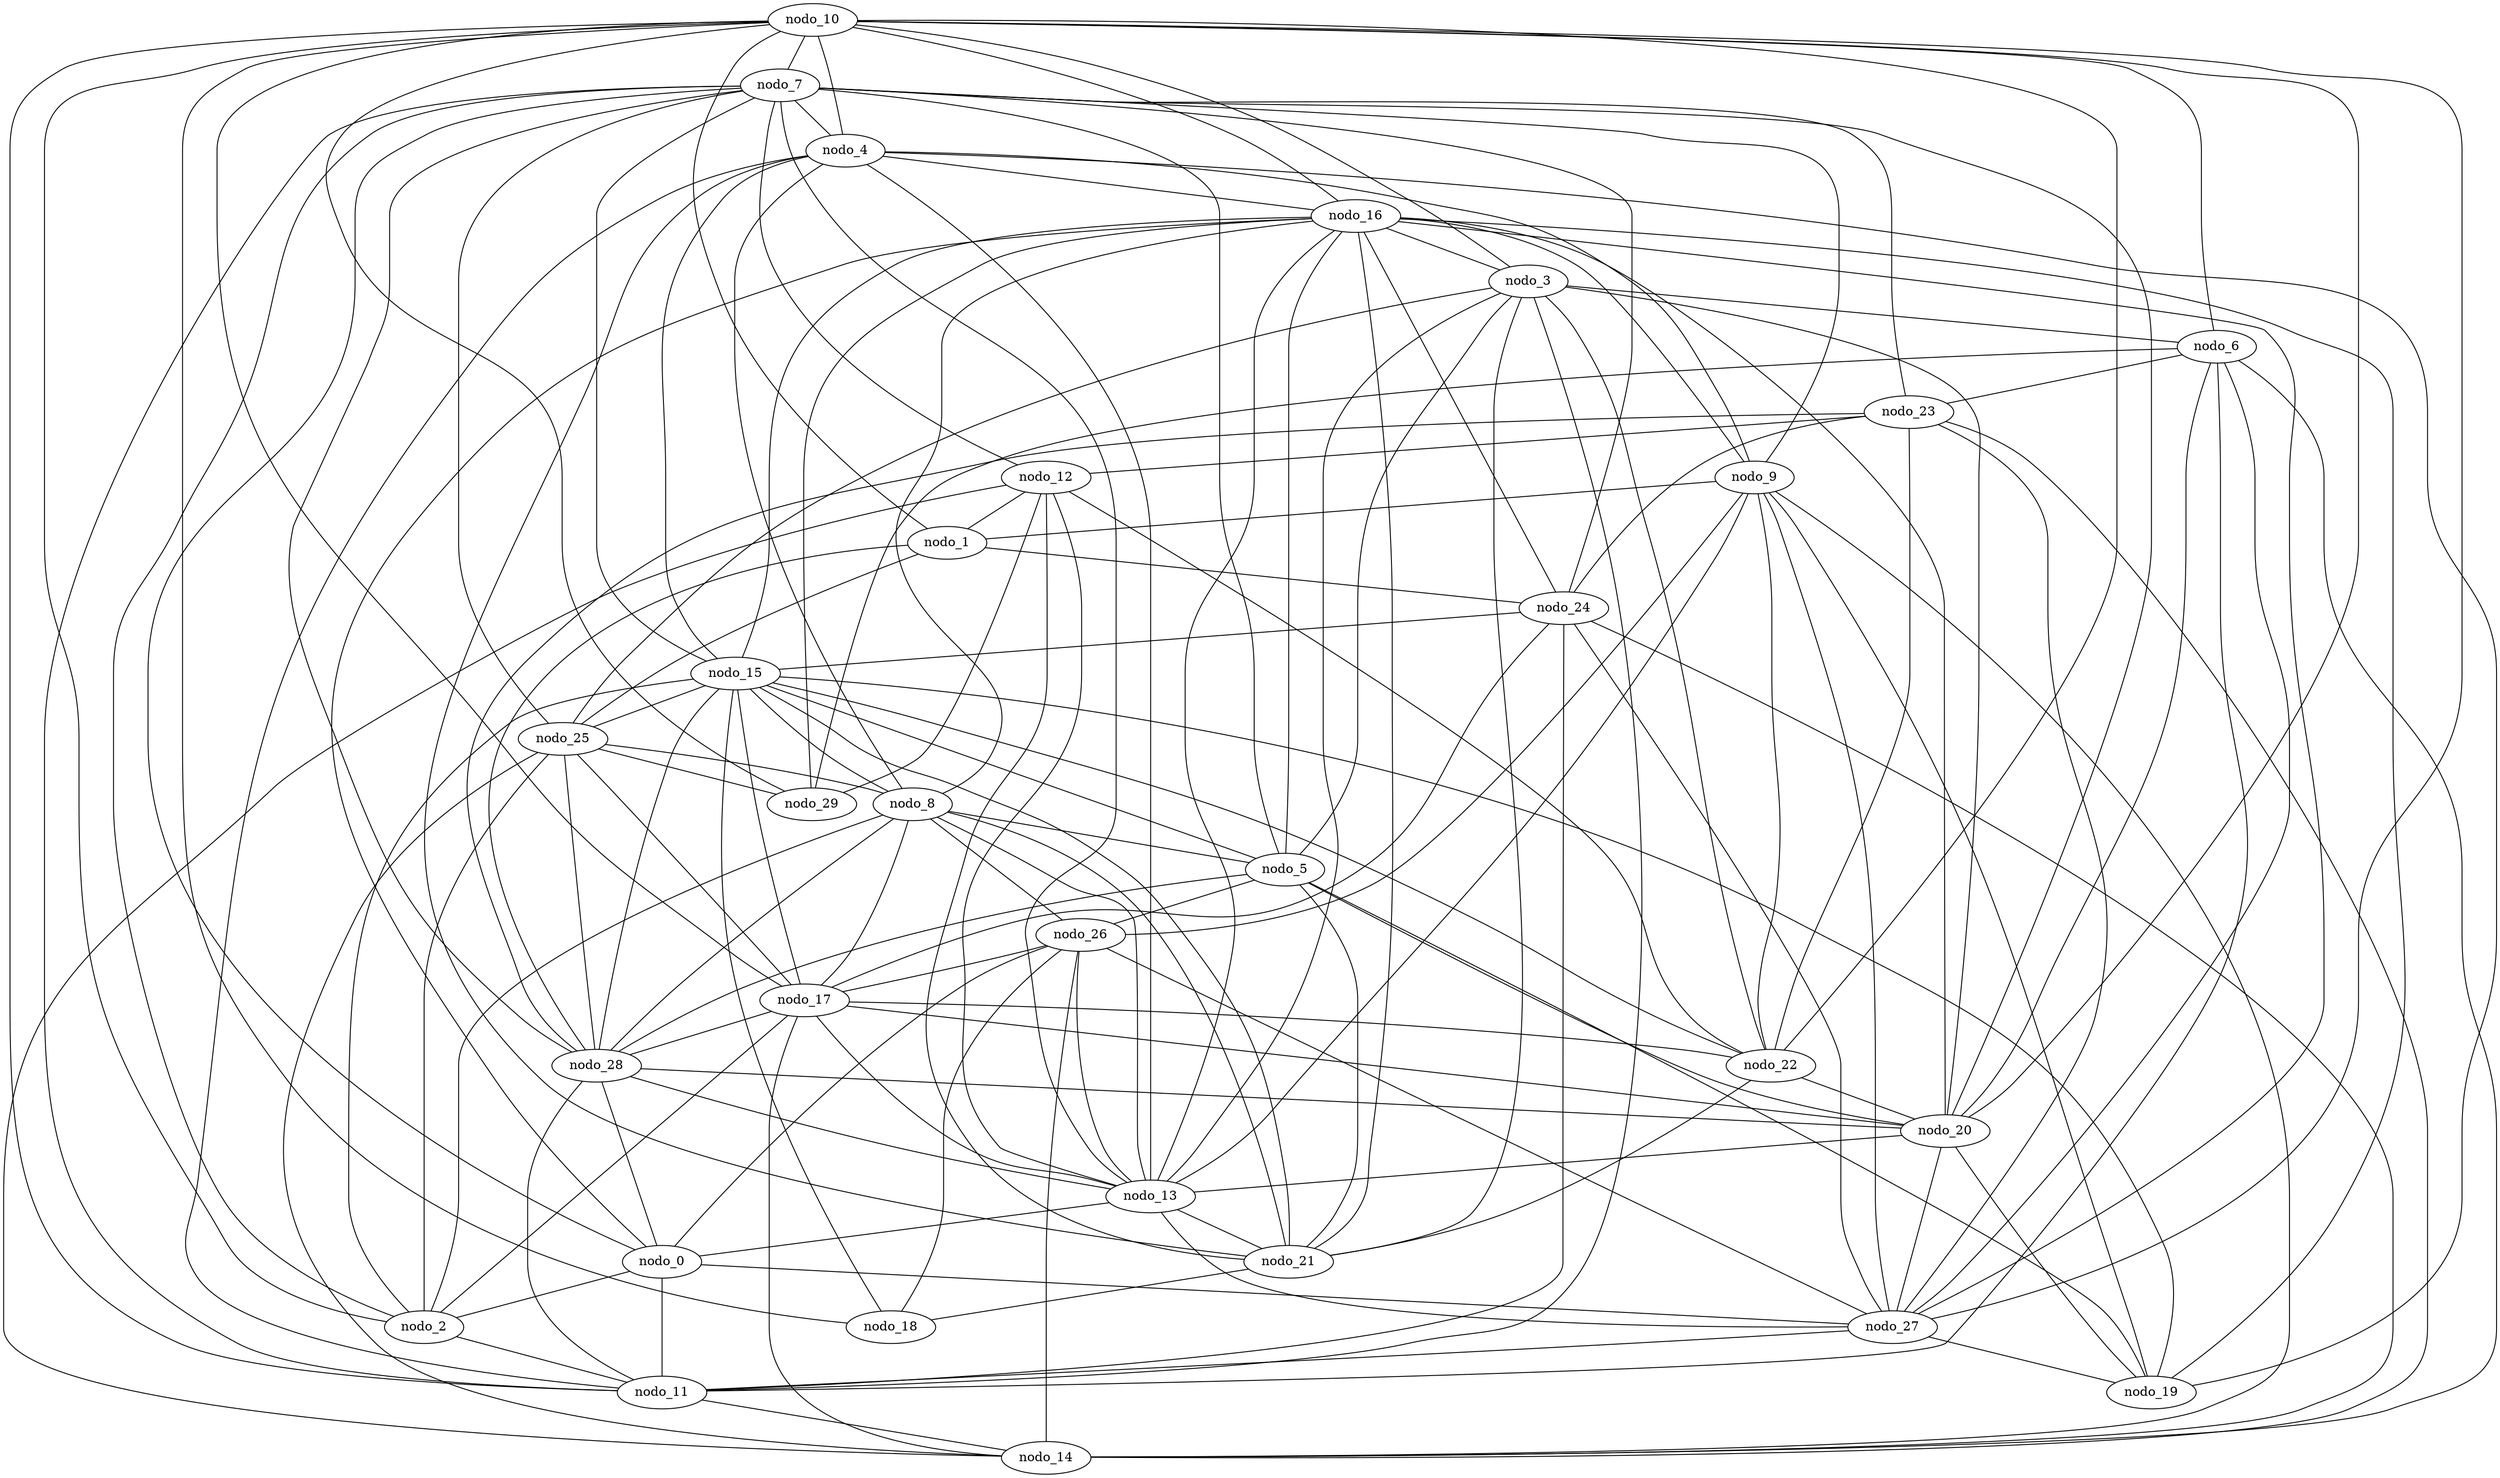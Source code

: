 graph gen_erdos_ren_30 {
  nodo_10 -- nodo_7;
  nodo_10 -- nodo_6;
  nodo_10 -- nodo_4;
  nodo_10 -- nodo_3;
  nodo_1 -- nodo_25;
  nodo_23 -- nodo_12;
  nodo_1 -- nodo_24;
  nodo_28 -- nodo_25;
  nodo_14 -- nodo_17;
  nodo_4 -- nodo_16;
  nodo_11 -- nodo_24;
  nodo_28 -- nodo_20;
  nodo_14 -- nodo_6;
  nodo_9 -- nodo_27;
  nodo_20 -- nodo_17;
  nodo_20 -- nodo_16;
  nodo_17 -- nodo_15;
  nodo_9 -- nodo_26;
  nodo_4 -- nodo_11;
  nodo_20 -- nodo_13;
  nodo_4 -- nodo_13;
  nodo_14 -- nodo_23;
  nodo_17 -- nodo_13;
  nodo_25 -- nodo_29;
  nodo_9 -- nodo_22;
  nodo_25 -- nodo_2;
  nodo_21 -- nodo_4;
  nodo_26 -- nodo_13;
  nodo_3 -- nodo_5;
  nodo_7 -- nodo_2;
  nodo_3 -- nodo_6;
  nodo_25 -- nodo_8;
  nodo_14 -- nodo_26;
  nodo_7 -- nodo_4;
  nodo_25 -- nodo_7;
  nodo_7 -- nodo_5;
  nodo_21 -- nodo_8;
  nodo_7 -- nodo_13;
  nodo_20 -- nodo_27;
  nodo_7 -- nodo_9;
  nodo_7 -- nodo_11;
  nodo_7 -- nodo_12;
  nodo_17 -- nodo_28;
  nodo_17 -- nodo_22;
  nodo_7 -- nodo_15;
  nodo_17 -- nodo_24;
  nodo_13 -- nodo_3;
  nodo_13 -- nodo_0;
  nodo_25 -- nodo_14;
  nodo_22 -- nodo_20;
  nodo_22 -- nodo_21;
  nodo_17 -- nodo_8;
  nodo_13 -- nodo_28;
  nodo_13 -- nodo_8;
  nodo_17 -- nodo_2;
  nodo_19 -- nodo_16;
  nodo_16 -- nodo_27;
  nodo_7 -- nodo_23;
  nodo_2 -- nodo_10;
  nodo_2 -- nodo_11;
  nodo_19 -- nodo_15;
  nodo_20 -- nodo_7;
  nodo_28 -- nodo_11;
  nodo_20 -- nodo_6;
  nodo_20 -- nodo_5;
  nodo_11 -- nodo_14;
  nodo_28 -- nodo_8;
  nodo_28 -- nodo_7;
  nodo_28 -- nodo_5;
  nodo_24 -- nodo_7;
  nodo_16 -- nodo_29;
  nodo_28 -- nodo_1;
  nodo_14 -- nodo_12;
  nodo_22 -- nodo_23;
  nodo_25 -- nodo_17;
  nodo_19 -- nodo_20;
  nodo_27 -- nodo_11;
  nodo_16 -- nodo_0;
  nodo_12 -- nodo_1;
  nodo_27 -- nodo_13;
  nodo_16 -- nodo_9;
  nodo_10 -- nodo_11;
  nodo_10 -- nodo_16;
  nodo_16 -- nodo_5;
  nodo_15 -- nodo_28;
  nodo_16 -- nodo_3;
  nodo_10 -- nodo_17;
  nodo_5 -- nodo_21;
  nodo_8 -- nodo_15;
  nodo_8 -- nodo_16;
  nodo_10 -- nodo_20;
  nodo_5 -- nodo_26;
  nodo_24 -- nodo_15;
  nodo_0 -- nodo_11;
  nodo_24 -- nodo_14;
  nodo_24 -- nodo_16;
  nodo_27 -- nodo_23;
  nodo_0 -- nodo_28;
  nodo_0 -- nodo_27;
  nodo_0 -- nodo_26;
  nodo_27 -- nodo_24;
  nodo_13 -- nodo_16;
  nodo_10 -- nodo_22;
  nodo_9 -- nodo_1;
  nodo_10 -- nodo_27;
  nodo_10 -- nodo_29;
  nodo_9 -- nodo_4;
  nodo_8 -- nodo_26;
  nodo_16 -- nodo_15;
  nodo_3 -- nodo_11;
  nodo_13 -- nodo_21;
  nodo_27 -- nodo_19;
  nodo_15 -- nodo_2;
  nodo_19 -- nodo_5;
  nodo_19 -- nodo_4;
  nodo_12 -- nodo_13;
  nodo_15 -- nodo_5;
  nodo_15 -- nodo_4;
  nodo_6 -- nodo_11;
  nodo_3 -- nodo_20;
  nodo_3 -- nodo_21;
  nodo_12 -- nodo_22;
  nodo_12 -- nodo_21;
  nodo_3 -- nodo_25;
  nodo_26 -- nodo_18;
  nodo_23 -- nodo_24;
  nodo_26 -- nodo_17;
  nodo_23 -- nodo_28;
  nodo_0 -- nodo_2;
  nodo_22 -- nodo_3;
  nodo_0 -- nodo_7;
  nodo_6 -- nodo_29;
  nodo_8 -- nodo_2;
  nodo_4 -- nodo_8;
  nodo_15 -- nodo_18;
  nodo_8 -- nodo_5;
  nodo_12 -- nodo_29;
  nodo_9 -- nodo_14;
  nodo_15 -- nodo_25;
  nodo_6 -- nodo_23;
  nodo_9 -- nodo_13;
  nodo_9 -- nodo_19;
  nodo_15 -- nodo_22;
  nodo_6 -- nodo_27;
  nodo_1 -- nodo_10;
  nodo_18 -- nodo_10;
  nodo_26 -- nodo_27;
  nodo_21 -- nodo_15;
  nodo_21 -- nodo_16;
  nodo_21 -- nodo_18;
}